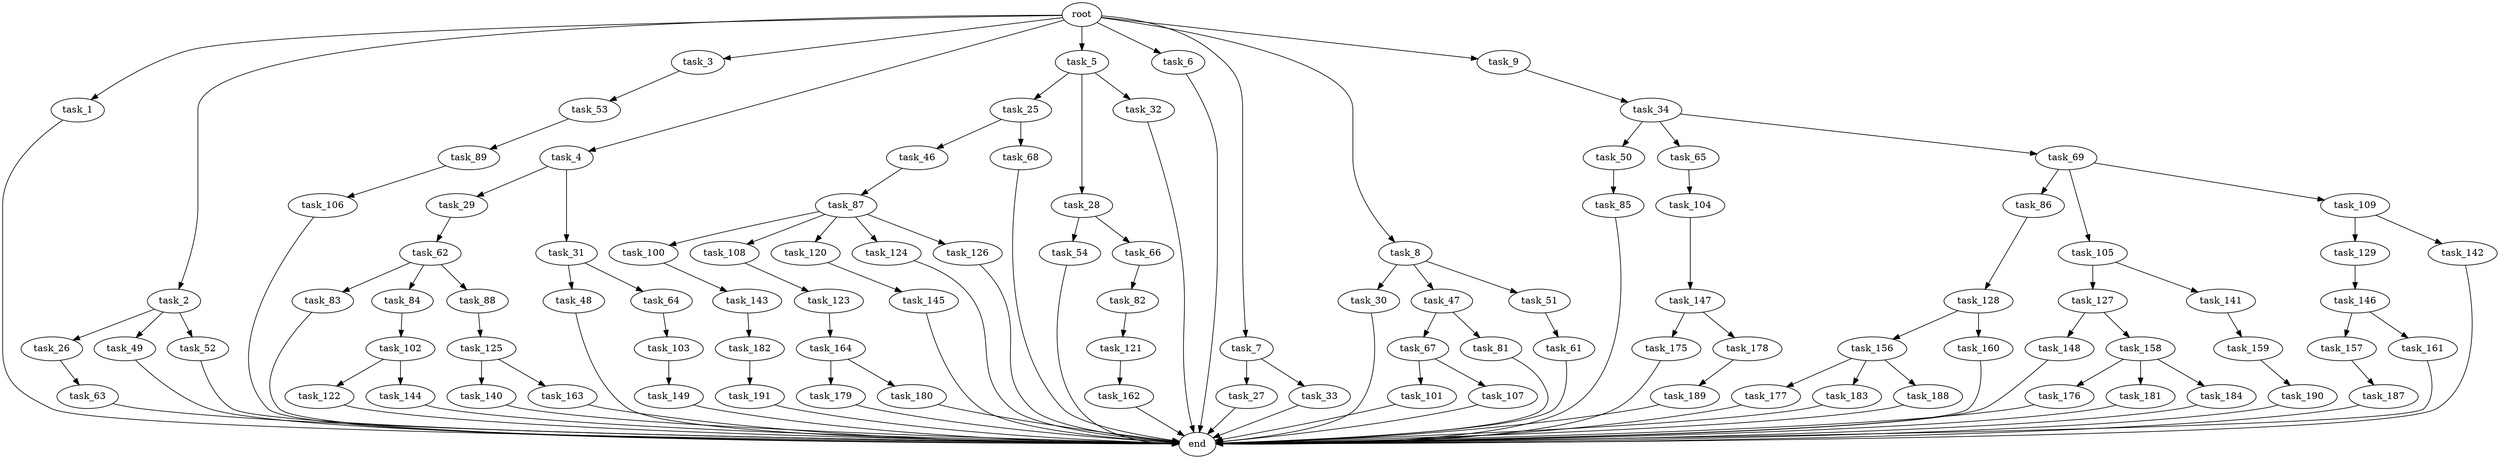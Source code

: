 digraph G {
  root [size="0.000000"];
  task_1 [size="1024.000000"];
  task_2 [size="1024.000000"];
  task_3 [size="1024.000000"];
  task_4 [size="1024.000000"];
  task_5 [size="1024.000000"];
  task_6 [size="1024.000000"];
  task_7 [size="1024.000000"];
  task_8 [size="1024.000000"];
  task_9 [size="1024.000000"];
  task_25 [size="549755813888.000000"];
  task_26 [size="420906795008.000000"];
  task_27 [size="77309411328.000000"];
  task_28 [size="549755813888.000000"];
  task_29 [size="549755813888.000000"];
  task_30 [size="549755813888.000000"];
  task_31 [size="549755813888.000000"];
  task_32 [size="549755813888.000000"];
  task_33 [size="77309411328.000000"];
  task_34 [size="695784701952.000000"];
  task_46 [size="549755813888.000000"];
  task_47 [size="549755813888.000000"];
  task_48 [size="309237645312.000000"];
  task_49 [size="420906795008.000000"];
  task_50 [size="137438953472.000000"];
  task_51 [size="549755813888.000000"];
  task_52 [size="420906795008.000000"];
  task_53 [size="214748364800.000000"];
  task_54 [size="214748364800.000000"];
  task_61 [size="214748364800.000000"];
  task_62 [size="858993459200.000000"];
  task_63 [size="77309411328.000000"];
  task_64 [size="309237645312.000000"];
  task_65 [size="137438953472.000000"];
  task_66 [size="214748364800.000000"];
  task_67 [size="137438953472.000000"];
  task_68 [size="549755813888.000000"];
  task_69 [size="137438953472.000000"];
  task_81 [size="137438953472.000000"];
  task_82 [size="549755813888.000000"];
  task_83 [size="858993459200.000000"];
  task_84 [size="858993459200.000000"];
  task_85 [size="77309411328.000000"];
  task_86 [size="77309411328.000000"];
  task_87 [size="695784701952.000000"];
  task_88 [size="858993459200.000000"];
  task_89 [size="137438953472.000000"];
  task_100 [size="214748364800.000000"];
  task_101 [size="420906795008.000000"];
  task_102 [size="420906795008.000000"];
  task_103 [size="695784701952.000000"];
  task_104 [size="549755813888.000000"];
  task_105 [size="77309411328.000000"];
  task_106 [size="34359738368.000000"];
  task_107 [size="420906795008.000000"];
  task_108 [size="214748364800.000000"];
  task_109 [size="77309411328.000000"];
  task_120 [size="214748364800.000000"];
  task_121 [size="309237645312.000000"];
  task_122 [size="77309411328.000000"];
  task_123 [size="309237645312.000000"];
  task_124 [size="214748364800.000000"];
  task_125 [size="420906795008.000000"];
  task_126 [size="214748364800.000000"];
  task_127 [size="420906795008.000000"];
  task_128 [size="309237645312.000000"];
  task_129 [size="214748364800.000000"];
  task_140 [size="420906795008.000000"];
  task_141 [size="420906795008.000000"];
  task_142 [size="214748364800.000000"];
  task_143 [size="420906795008.000000"];
  task_144 [size="77309411328.000000"];
  task_145 [size="549755813888.000000"];
  task_146 [size="137438953472.000000"];
  task_147 [size="77309411328.000000"];
  task_148 [size="695784701952.000000"];
  task_149 [size="858993459200.000000"];
  task_156 [size="34359738368.000000"];
  task_157 [size="695784701952.000000"];
  task_158 [size="695784701952.000000"];
  task_159 [size="34359738368.000000"];
  task_160 [size="34359738368.000000"];
  task_161 [size="695784701952.000000"];
  task_162 [size="549755813888.000000"];
  task_163 [size="420906795008.000000"];
  task_164 [size="420906795008.000000"];
  task_175 [size="695784701952.000000"];
  task_176 [size="137438953472.000000"];
  task_177 [size="34359738368.000000"];
  task_178 [size="695784701952.000000"];
  task_179 [size="214748364800.000000"];
  task_180 [size="214748364800.000000"];
  task_181 [size="137438953472.000000"];
  task_182 [size="695784701952.000000"];
  task_183 [size="34359738368.000000"];
  task_184 [size="137438953472.000000"];
  task_187 [size="214748364800.000000"];
  task_188 [size="34359738368.000000"];
  task_189 [size="137438953472.000000"];
  task_190 [size="309237645312.000000"];
  task_191 [size="137438953472.000000"];
  end [size="0.000000"];

  root -> task_1 [size="1.000000"];
  root -> task_2 [size="1.000000"];
  root -> task_3 [size="1.000000"];
  root -> task_4 [size="1.000000"];
  root -> task_5 [size="1.000000"];
  root -> task_6 [size="1.000000"];
  root -> task_7 [size="1.000000"];
  root -> task_8 [size="1.000000"];
  root -> task_9 [size="1.000000"];
  task_1 -> end [size="1.000000"];
  task_2 -> task_26 [size="411041792.000000"];
  task_2 -> task_49 [size="411041792.000000"];
  task_2 -> task_52 [size="411041792.000000"];
  task_3 -> task_53 [size="209715200.000000"];
  task_4 -> task_29 [size="536870912.000000"];
  task_4 -> task_31 [size="536870912.000000"];
  task_5 -> task_25 [size="536870912.000000"];
  task_5 -> task_28 [size="536870912.000000"];
  task_5 -> task_32 [size="536870912.000000"];
  task_6 -> end [size="1.000000"];
  task_7 -> task_27 [size="75497472.000000"];
  task_7 -> task_33 [size="75497472.000000"];
  task_8 -> task_30 [size="536870912.000000"];
  task_8 -> task_47 [size="536870912.000000"];
  task_8 -> task_51 [size="536870912.000000"];
  task_9 -> task_34 [size="679477248.000000"];
  task_25 -> task_46 [size="536870912.000000"];
  task_25 -> task_68 [size="536870912.000000"];
  task_26 -> task_63 [size="75497472.000000"];
  task_27 -> end [size="1.000000"];
  task_28 -> task_54 [size="209715200.000000"];
  task_28 -> task_66 [size="209715200.000000"];
  task_29 -> task_62 [size="838860800.000000"];
  task_30 -> end [size="1.000000"];
  task_31 -> task_48 [size="301989888.000000"];
  task_31 -> task_64 [size="301989888.000000"];
  task_32 -> end [size="1.000000"];
  task_33 -> end [size="1.000000"];
  task_34 -> task_50 [size="134217728.000000"];
  task_34 -> task_65 [size="134217728.000000"];
  task_34 -> task_69 [size="134217728.000000"];
  task_46 -> task_87 [size="679477248.000000"];
  task_47 -> task_67 [size="134217728.000000"];
  task_47 -> task_81 [size="134217728.000000"];
  task_48 -> end [size="1.000000"];
  task_49 -> end [size="1.000000"];
  task_50 -> task_85 [size="75497472.000000"];
  task_51 -> task_61 [size="209715200.000000"];
  task_52 -> end [size="1.000000"];
  task_53 -> task_89 [size="134217728.000000"];
  task_54 -> end [size="1.000000"];
  task_61 -> end [size="1.000000"];
  task_62 -> task_83 [size="838860800.000000"];
  task_62 -> task_84 [size="838860800.000000"];
  task_62 -> task_88 [size="838860800.000000"];
  task_63 -> end [size="1.000000"];
  task_64 -> task_103 [size="679477248.000000"];
  task_65 -> task_104 [size="536870912.000000"];
  task_66 -> task_82 [size="536870912.000000"];
  task_67 -> task_101 [size="411041792.000000"];
  task_67 -> task_107 [size="411041792.000000"];
  task_68 -> end [size="1.000000"];
  task_69 -> task_86 [size="75497472.000000"];
  task_69 -> task_105 [size="75497472.000000"];
  task_69 -> task_109 [size="75497472.000000"];
  task_81 -> end [size="1.000000"];
  task_82 -> task_121 [size="301989888.000000"];
  task_83 -> end [size="1.000000"];
  task_84 -> task_102 [size="411041792.000000"];
  task_85 -> end [size="1.000000"];
  task_86 -> task_128 [size="301989888.000000"];
  task_87 -> task_100 [size="209715200.000000"];
  task_87 -> task_108 [size="209715200.000000"];
  task_87 -> task_120 [size="209715200.000000"];
  task_87 -> task_124 [size="209715200.000000"];
  task_87 -> task_126 [size="209715200.000000"];
  task_88 -> task_125 [size="411041792.000000"];
  task_89 -> task_106 [size="33554432.000000"];
  task_100 -> task_143 [size="411041792.000000"];
  task_101 -> end [size="1.000000"];
  task_102 -> task_122 [size="75497472.000000"];
  task_102 -> task_144 [size="75497472.000000"];
  task_103 -> task_149 [size="838860800.000000"];
  task_104 -> task_147 [size="75497472.000000"];
  task_105 -> task_127 [size="411041792.000000"];
  task_105 -> task_141 [size="411041792.000000"];
  task_106 -> end [size="1.000000"];
  task_107 -> end [size="1.000000"];
  task_108 -> task_123 [size="301989888.000000"];
  task_109 -> task_129 [size="209715200.000000"];
  task_109 -> task_142 [size="209715200.000000"];
  task_120 -> task_145 [size="536870912.000000"];
  task_121 -> task_162 [size="536870912.000000"];
  task_122 -> end [size="1.000000"];
  task_123 -> task_164 [size="411041792.000000"];
  task_124 -> end [size="1.000000"];
  task_125 -> task_140 [size="411041792.000000"];
  task_125 -> task_163 [size="411041792.000000"];
  task_126 -> end [size="1.000000"];
  task_127 -> task_148 [size="679477248.000000"];
  task_127 -> task_158 [size="679477248.000000"];
  task_128 -> task_156 [size="33554432.000000"];
  task_128 -> task_160 [size="33554432.000000"];
  task_129 -> task_146 [size="134217728.000000"];
  task_140 -> end [size="1.000000"];
  task_141 -> task_159 [size="33554432.000000"];
  task_142 -> end [size="1.000000"];
  task_143 -> task_182 [size="679477248.000000"];
  task_144 -> end [size="1.000000"];
  task_145 -> end [size="1.000000"];
  task_146 -> task_157 [size="679477248.000000"];
  task_146 -> task_161 [size="679477248.000000"];
  task_147 -> task_175 [size="679477248.000000"];
  task_147 -> task_178 [size="679477248.000000"];
  task_148 -> end [size="1.000000"];
  task_149 -> end [size="1.000000"];
  task_156 -> task_177 [size="33554432.000000"];
  task_156 -> task_183 [size="33554432.000000"];
  task_156 -> task_188 [size="33554432.000000"];
  task_157 -> task_187 [size="209715200.000000"];
  task_158 -> task_176 [size="134217728.000000"];
  task_158 -> task_181 [size="134217728.000000"];
  task_158 -> task_184 [size="134217728.000000"];
  task_159 -> task_190 [size="301989888.000000"];
  task_160 -> end [size="1.000000"];
  task_161 -> end [size="1.000000"];
  task_162 -> end [size="1.000000"];
  task_163 -> end [size="1.000000"];
  task_164 -> task_179 [size="209715200.000000"];
  task_164 -> task_180 [size="209715200.000000"];
  task_175 -> end [size="1.000000"];
  task_176 -> end [size="1.000000"];
  task_177 -> end [size="1.000000"];
  task_178 -> task_189 [size="134217728.000000"];
  task_179 -> end [size="1.000000"];
  task_180 -> end [size="1.000000"];
  task_181 -> end [size="1.000000"];
  task_182 -> task_191 [size="134217728.000000"];
  task_183 -> end [size="1.000000"];
  task_184 -> end [size="1.000000"];
  task_187 -> end [size="1.000000"];
  task_188 -> end [size="1.000000"];
  task_189 -> end [size="1.000000"];
  task_190 -> end [size="1.000000"];
  task_191 -> end [size="1.000000"];
}
